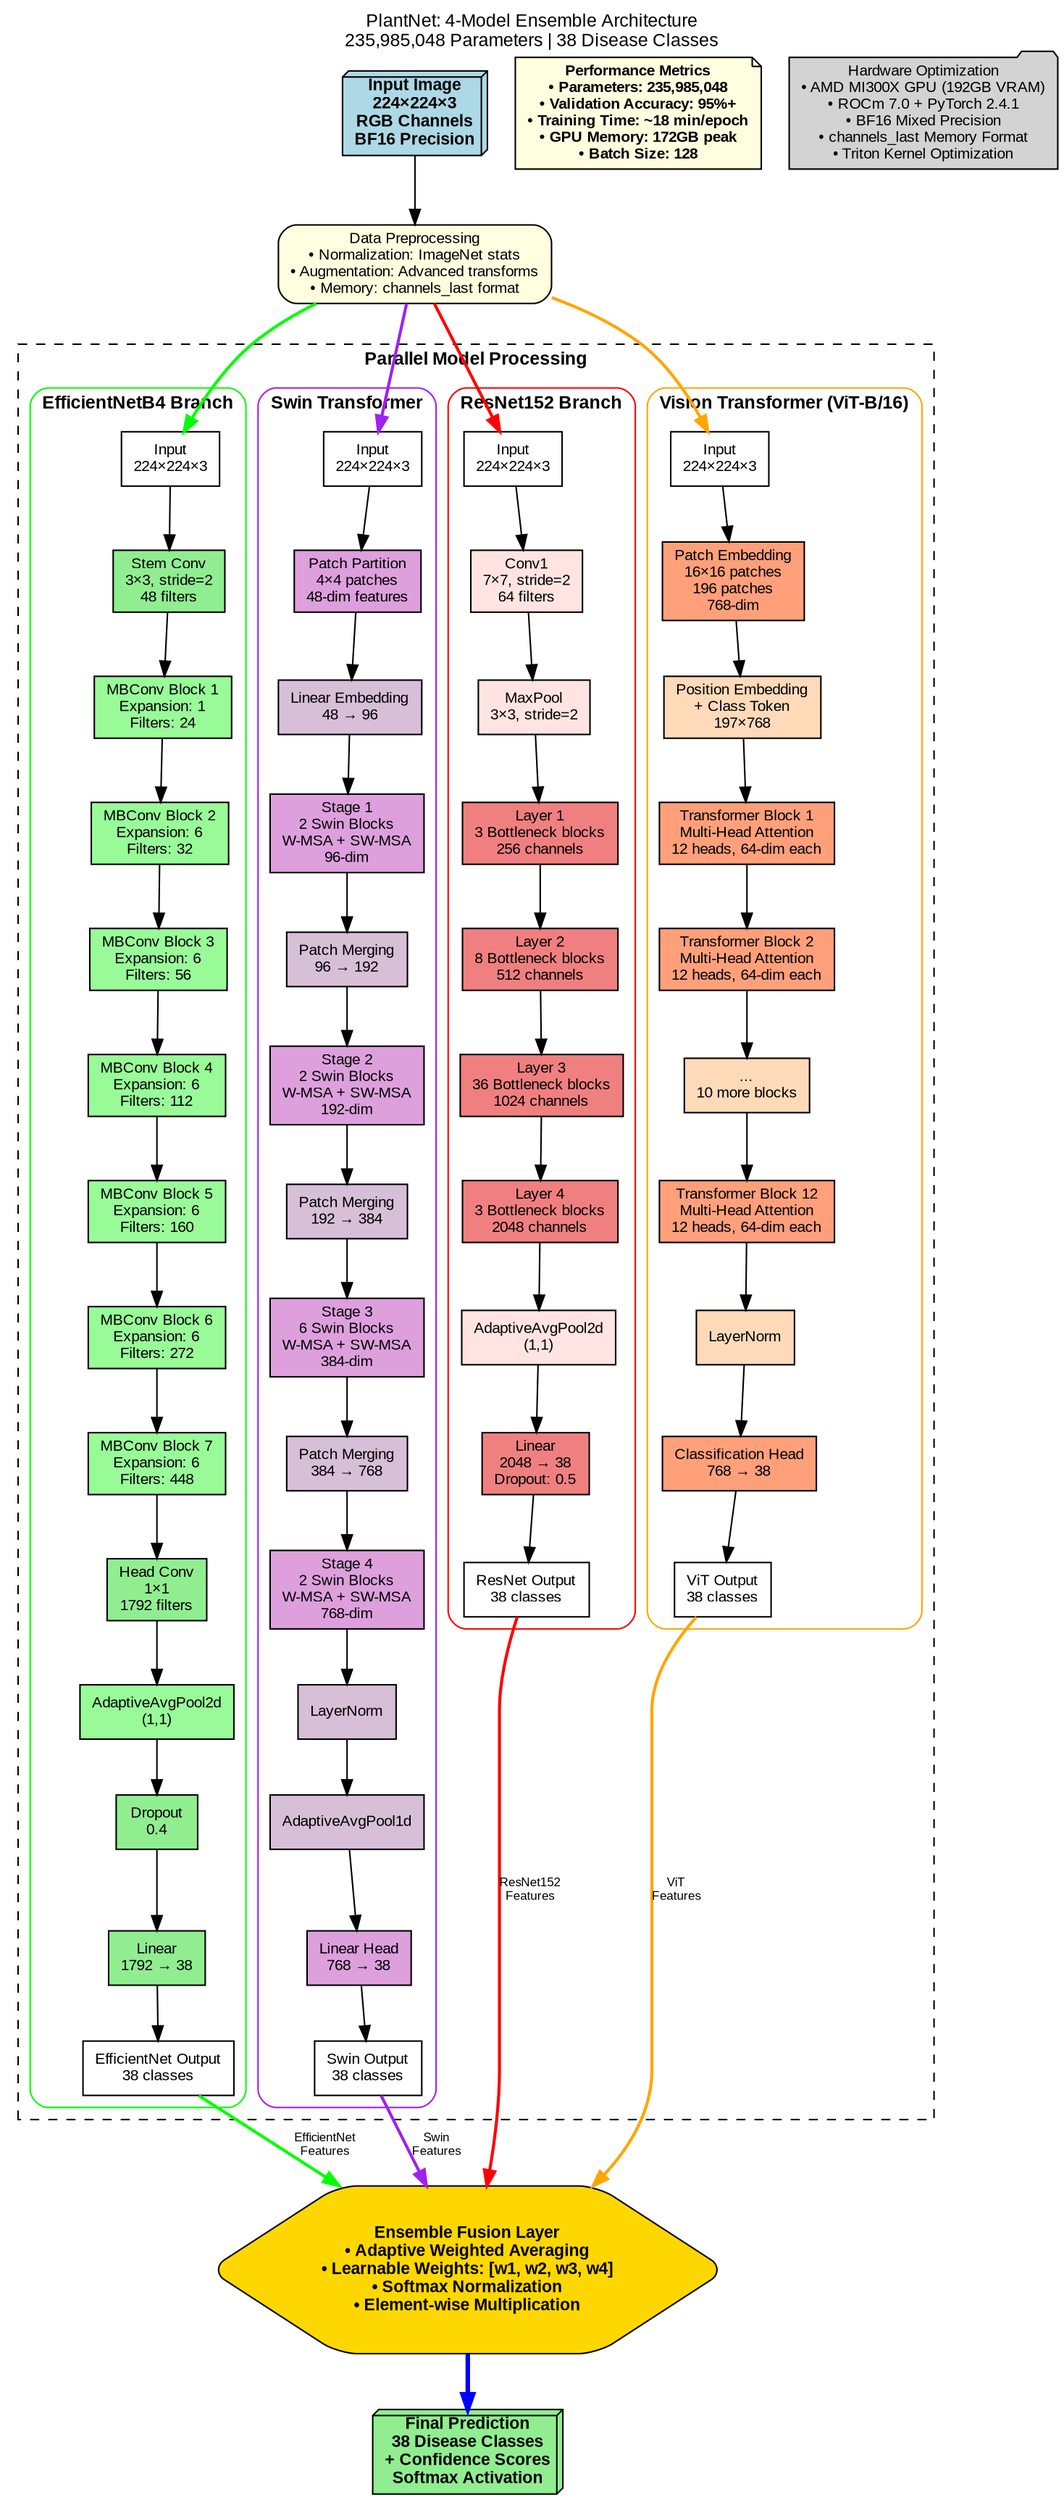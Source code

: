 digraph PlantNetEnsemble {
    // Graph settings
    rankdir=TB;
    bgcolor="white";
    fontname="Arial";
    fontsize=12;
    labelloc="t";
    label="PlantNet: 4-Model Ensemble Architecture\n235,985,048 Parameters | 38 Disease Classes";
    
    // Node styles
    node [fontname="Arial", fontsize=10, shape=box, style=rounded];
    edge [fontname="Arial", fontsize=8];
    
    // Input layer
    input [label="Input Image\n224×224×3\nRGB Channels\nBF16 Precision", 
           shape=box3d, fillcolor="lightblue", style="filled,rounded",
           fontsize=11, fontname="Arial Bold"];
    
    // Data preprocessing
    preprocess [label="Data Preprocessing\n• Normalization: ImageNet stats\n• Augmentation: Advanced transforms\n• Memory: channels_last format", 
                fillcolor="lightyellow", style="filled,rounded"];
    
    // Individual model branches
    subgraph cluster_models {
        label="Parallel Model Processing";
        style=dashed;
        fontname="Arial Bold";
        fontsize=12;
        
        // ResNet152 branch
        subgraph cluster_resnet {
            label="ResNet152 Branch";
            style=rounded;
            fillcolor="lightcoral";
            color="red";
            fontname="Arial Bold";
            
            resnet_input [label="Input\n224×224×3", fillcolor="white", style="filled"];
            resnet_conv1 [label="Conv1\n7×7, stride=2\n64 filters", fillcolor="mistyrose", style="filled"];
            resnet_pool1 [label="MaxPool\n3×3, stride=2", fillcolor="mistyrose", style="filled"];
            
            resnet_layer1 [label="Layer 1\n3 Bottleneck blocks\n256 channels", fillcolor="lightcoral", style="filled"];
            resnet_layer2 [label="Layer 2\n8 Bottleneck blocks\n512 channels", fillcolor="lightcoral", style="filled"];
            resnet_layer3 [label="Layer 3\n36 Bottleneck blocks\n1024 channels", fillcolor="lightcoral", style="filled"];
            resnet_layer4 [label="Layer 4\n3 Bottleneck blocks\n2048 channels", fillcolor="lightcoral", style="filled"];
            
            resnet_avgpool [label="AdaptiveAvgPool2d\n(1,1)", fillcolor="mistyrose", style="filled"];
            resnet_fc [label="Linear\n2048 → 38\nDropout: 0.5", fillcolor="lightcoral", style="filled"];
            resnet_output [label="ResNet Output\n38 classes", fillcolor="white", style="filled"];
            
            resnet_input -> resnet_conv1 -> resnet_pool1 -> resnet_layer1 -> resnet_layer2 -> resnet_layer3 -> resnet_layer4 -> resnet_avgpool -> resnet_fc -> resnet_output;
        }
        
        // EfficientNetB4 branch
        subgraph cluster_efficientnet {
            label="EfficientNetB4 Branch";
            style=rounded;
            fillcolor="lightgreen";
            color="green";
            fontname="Arial Bold";
            
            eff_input [label="Input\n224×224×3", fillcolor="white", style="filled"];
            eff_stem [label="Stem Conv\n3×3, stride=2\n48 filters", fillcolor="lightgreen", style="filled"];
            
            eff_block1 [label="MBConv Block 1\nExpansion: 1\nFilters: 24", fillcolor="palegreen", style="filled"];
            eff_block2 [label="MBConv Block 2\nExpansion: 6\nFilters: 32", fillcolor="palegreen", style="filled"];
            eff_block3 [label="MBConv Block 3\nExpansion: 6\nFilters: 56", fillcolor="palegreen", style="filled"];
            eff_block4 [label="MBConv Block 4\nExpansion: 6\nFilters: 112", fillcolor="palegreen", style="filled"];
            eff_block5 [label="MBConv Block 5\nExpansion: 6\nFilters: 160", fillcolor="palegreen", style="filled"];
            eff_block6 [label="MBConv Block 6\nExpansion: 6\nFilters: 272", fillcolor="palegreen", style="filled"];
            eff_block7 [label="MBConv Block 7\nExpansion: 6\nFilters: 448", fillcolor="palegreen", style="filled"];
            
            eff_head [label="Head Conv\n1×1\n1792 filters", fillcolor="lightgreen", style="filled"];
            eff_avgpool [label="AdaptiveAvgPool2d\n(1,1)", fillcolor="palegreen", style="filled"];
            eff_dropout [label="Dropout\n0.4", fillcolor="lightgreen", style="filled"];
            eff_fc [label="Linear\n1792 → 38", fillcolor="lightgreen", style="filled"];
            eff_output [label="EfficientNet Output\n38 classes", fillcolor="white", style="filled"];
            
            eff_input -> eff_stem -> eff_block1 -> eff_block2 -> eff_block3 -> eff_block4 -> eff_block5 -> eff_block6 -> eff_block7 -> eff_head -> eff_avgpool -> eff_dropout -> eff_fc -> eff_output;
        }
        
        // Vision Transformer branch
        subgraph cluster_vit {
            label="Vision Transformer (ViT-B/16)";
            style=rounded;
            fillcolor="lightsalmon";
            color="orange";
            fontname="Arial Bold";
            
            vit_input [label="Input\n224×224×3", fillcolor="white", style="filled"];
            vit_patch [label="Patch Embedding\n16×16 patches\n196 patches\n768-dim", fillcolor="lightsalmon", style="filled"];
            vit_pos [label="Position Embedding\n+ Class Token\n197×768", fillcolor="peachpuff", style="filled"];
            
            vit_encoder1 [label="Transformer Block 1\nMulti-Head Attention\n12 heads, 64-dim each", fillcolor="lightsalmon", style="filled"];
            vit_encoder2 [label="Transformer Block 2\nMulti-Head Attention\n12 heads, 64-dim each", fillcolor="lightsalmon", style="filled"];
            vit_encoder_dots [label="...\n10 more blocks", fillcolor="peachpuff", style="filled"];
            vit_encoder12 [label="Transformer Block 12\nMulti-Head Attention\n12 heads, 64-dim each", fillcolor="lightsalmon", style="filled"];
            
            vit_norm [label="LayerNorm", fillcolor="peachpuff", style="filled"];
            vit_head [label="Classification Head\n768 → 38", fillcolor="lightsalmon", style="filled"];
            vit_output [label="ViT Output\n38 classes", fillcolor="white", style="filled"];
            
            vit_input -> vit_patch -> vit_pos -> vit_encoder1 -> vit_encoder2 -> vit_encoder_dots -> vit_encoder12 -> vit_norm -> vit_head -> vit_output;
        }
        
        // Swin Transformer branch
        subgraph cluster_swin {
            label="Swin Transformer";
            style=rounded;
            fillcolor="plum";
            color="purple";
            fontname="Arial Bold";
            
            swin_input [label="Input\n224×224×3", fillcolor="white", style="filled"];
            swin_patch [label="Patch Partition\n4×4 patches\n48-dim features", fillcolor="plum", style="filled"];
            swin_embed [label="Linear Embedding\n48 → 96", fillcolor="thistle", style="filled"];
            
            swin_stage1 [label="Stage 1\n2 Swin Blocks\nW-MSA + SW-MSA\n96-dim", fillcolor="plum", style="filled"];
            swin_merge1 [label="Patch Merging\n96 → 192", fillcolor="thistle", style="filled"];
            
            swin_stage2 [label="Stage 2\n2 Swin Blocks\nW-MSA + SW-MSA\n192-dim", fillcolor="plum", style="filled"];
            swin_merge2 [label="Patch Merging\n192 → 384", fillcolor="thistle", style="filled"];
            
            swin_stage3 [label="Stage 3\n6 Swin Blocks\nW-MSA + SW-MSA\n384-dim", fillcolor="plum", style="filled"];
            swin_merge3 [label="Patch Merging\n384 → 768", fillcolor="thistle", style="filled"];
            
            swin_stage4 [label="Stage 4\n2 Swin Blocks\nW-MSA + SW-MSA\n768-dim", fillcolor="plum", style="filled"];
            
            swin_norm [label="LayerNorm", fillcolor="thistle", style="filled"];
            swin_avgpool [label="AdaptiveAvgPool1d", fillcolor="thistle", style="filled"];
            swin_head [label="Linear Head\n768 → 38", fillcolor="plum", style="filled"];
            swin_output [label="Swin Output\n38 classes", fillcolor="white", style="filled"];
            
            swin_input -> swin_patch -> swin_embed -> swin_stage1 -> swin_merge1 -> swin_stage2 -> swin_merge2 -> swin_stage3 -> swin_merge3 -> swin_stage4 -> swin_norm -> swin_avgpool -> swin_head -> swin_output;
        }
    }
    
    // Ensemble fusion layer
    fusion [label="Ensemble Fusion Layer\n• Adaptive Weighted Averaging\n• Learnable Weights: [w1, w2, w3, w4]\n• Softmax Normalization\n• Element-wise Multiplication", 
            shape=hexagon, fillcolor="gold", style="filled,rounded",
            fontsize=11, fontname="Arial Bold"];
    
    // Final output
    final_output [label="Final Prediction\n38 Disease Classes\n+ Confidence Scores\nSoftmax Activation", 
                  shape=box3d, fillcolor="lightgreen", style="filled,rounded",
                  fontsize=11, fontname="Arial Bold"];
    
    // Performance metrics box
    metrics [label="Performance Metrics\n• Parameters: 235,985,048\n• Validation Accuracy: 95%+\n• Training Time: ~18 min/epoch\n• GPU Memory: 172GB peak\n• Batch Size: 128", 
             shape=note, fillcolor="lightyellow", style="filled",
             fontname="Arial Bold"];
    
    // Main flow connections
    input -> preprocess;
    preprocess -> resnet_input [color="red", penwidth=2];
    preprocess -> eff_input [color="green", penwidth=2];
    preprocess -> vit_input [color="orange", penwidth=2];
    preprocess -> swin_input [color="purple", penwidth=2];
    
    // Connect model outputs to fusion
    resnet_output -> fusion [color="red", penwidth=2, label="ResNet152\nFeatures"];
    eff_output -> fusion [color="green", penwidth=2, label="EfficientNet\nFeatures"];
    vit_output -> fusion [color="orange", penwidth=2, label="ViT\nFeatures"];
    swin_output -> fusion [color="purple", penwidth=2, label="Swin\nFeatures"];
    
    fusion -> final_output [penwidth=3, color="blue"];
    
    // Additional technical details
    subgraph cluster_technical {
        label="Technical Specifications";
        style=dashed;
        fontname="Arial Bold";
        color="gray";
        
        tech_details [label="Hardware Optimization\n• AMD MI300X GPU (192GB VRAM)\n• ROCm 7.0 + PyTorch 2.4.1\n• BF16 Mixed Precision\n• channels_last Memory Format\n• Triton Kernel Optimization", 
                      shape=folder, fillcolor="lightgray", style="filled"];
    }
    
    // Position metrics and technical details
    {rank=same; metrics; tech_details}
}